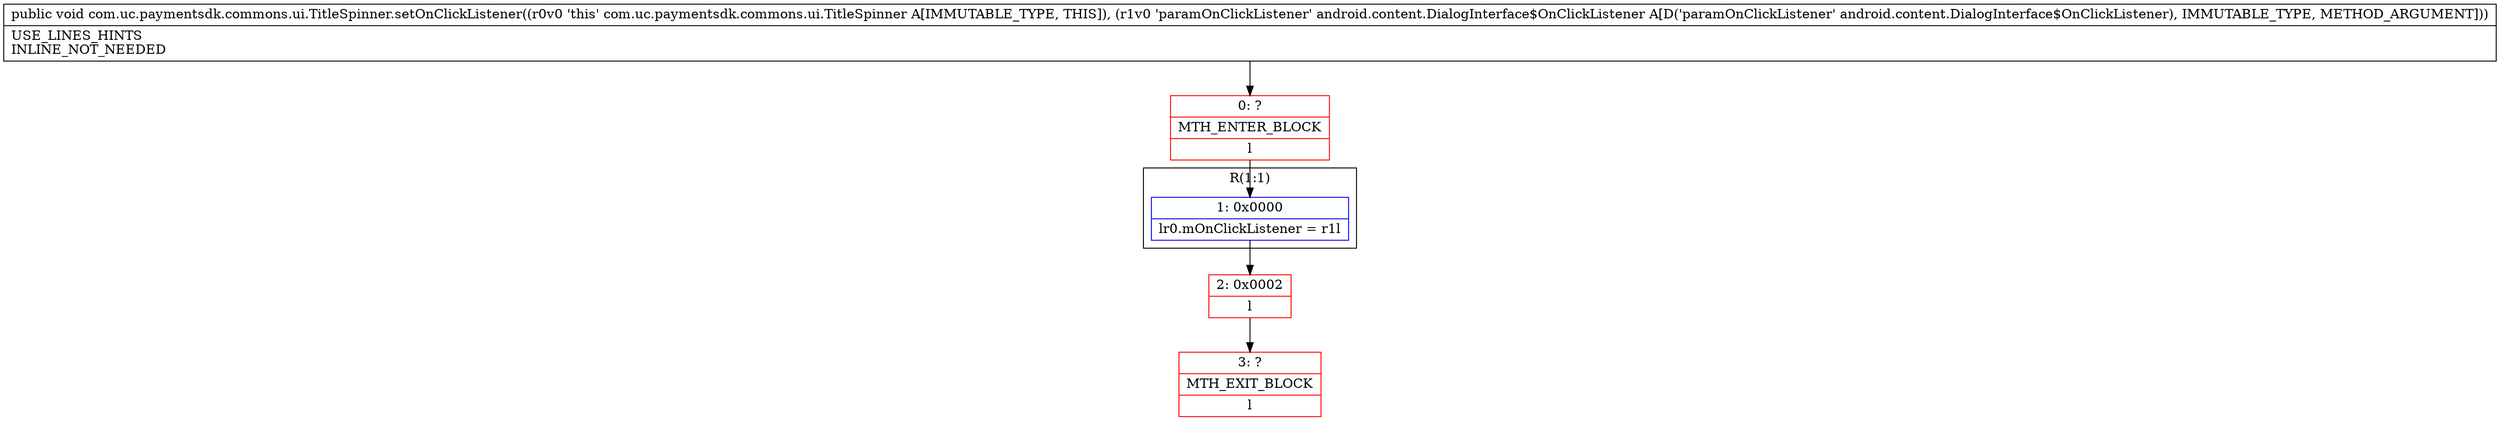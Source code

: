 digraph "CFG forcom.uc.paymentsdk.commons.ui.TitleSpinner.setOnClickListener(Landroid\/content\/DialogInterface$OnClickListener;)V" {
subgraph cluster_Region_1750907228 {
label = "R(1:1)";
node [shape=record,color=blue];
Node_1 [shape=record,label="{1\:\ 0x0000|lr0.mOnClickListener = r1l}"];
}
Node_0 [shape=record,color=red,label="{0\:\ ?|MTH_ENTER_BLOCK\l|l}"];
Node_2 [shape=record,color=red,label="{2\:\ 0x0002|l}"];
Node_3 [shape=record,color=red,label="{3\:\ ?|MTH_EXIT_BLOCK\l|l}"];
MethodNode[shape=record,label="{public void com.uc.paymentsdk.commons.ui.TitleSpinner.setOnClickListener((r0v0 'this' com.uc.paymentsdk.commons.ui.TitleSpinner A[IMMUTABLE_TYPE, THIS]), (r1v0 'paramOnClickListener' android.content.DialogInterface$OnClickListener A[D('paramOnClickListener' android.content.DialogInterface$OnClickListener), IMMUTABLE_TYPE, METHOD_ARGUMENT]))  | USE_LINES_HINTS\lINLINE_NOT_NEEDED\l}"];
MethodNode -> Node_0;
Node_1 -> Node_2;
Node_0 -> Node_1;
Node_2 -> Node_3;
}

